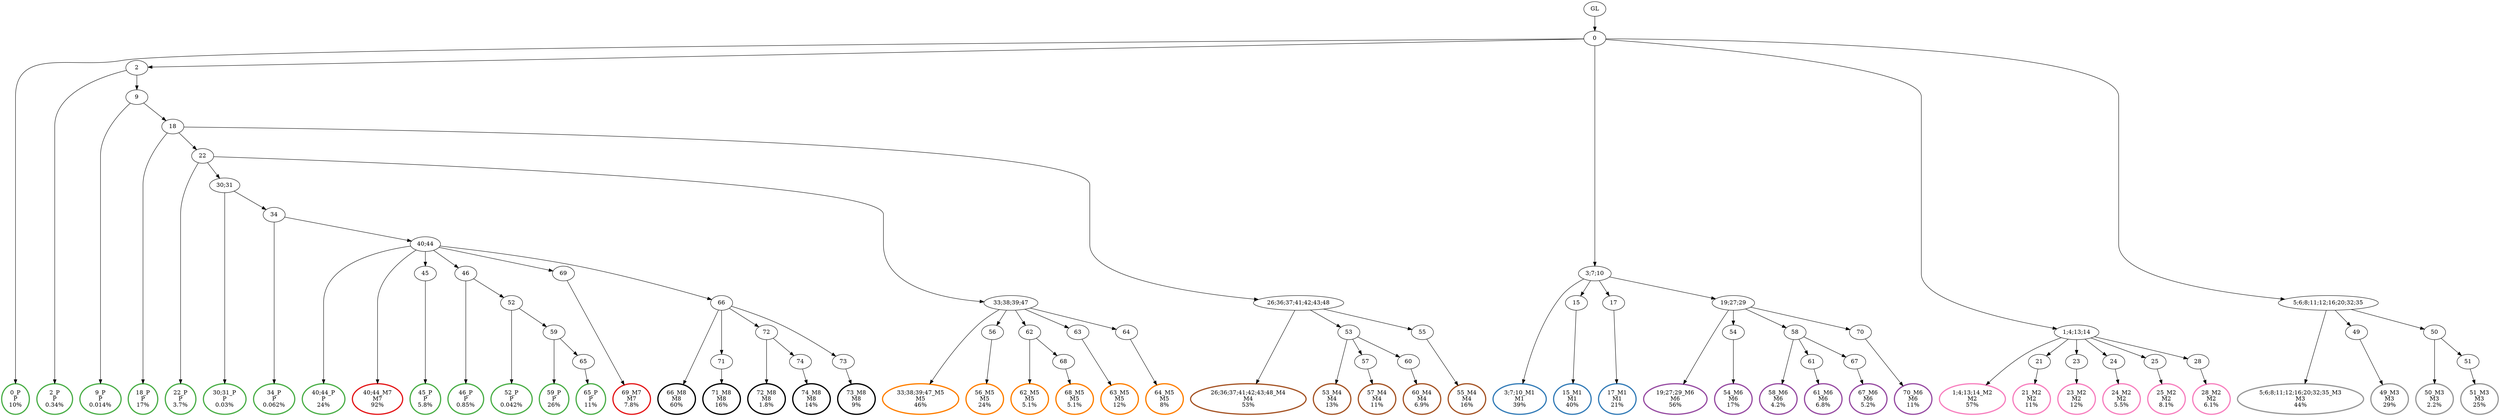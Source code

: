 digraph T {
	{
		rank=same
		97 [penwidth=3,colorscheme=set19,color=3,label="0_P\nP\n10%"]
		95 [penwidth=3,colorscheme=set19,color=3,label="2_P\nP\n0.34%"]
		93 [penwidth=3,colorscheme=set19,color=3,label="9_P\nP\n0.014%"]
		91 [penwidth=3,colorscheme=set19,color=3,label="18_P\nP\n17%"]
		89 [penwidth=3,colorscheme=set19,color=3,label="22_P\nP\n3.7%"]
		87 [penwidth=3,colorscheme=set19,color=3,label="30;31_P\nP\n0.03%"]
		85 [penwidth=3,colorscheme=set19,color=3,label="34_P\nP\n0.062%"]
		83 [penwidth=3,colorscheme=set19,color=3,label="40;44_P\nP\n24%"]
		81 [penwidth=3,colorscheme=set19,color=3,label="45_P\nP\n5.8%"]
		79 [penwidth=3,colorscheme=set19,color=3,label="46_P\nP\n0.85%"]
		77 [penwidth=3,colorscheme=set19,color=3,label="52_P\nP\n0.042%"]
		75 [penwidth=3,colorscheme=set19,color=3,label="59_P\nP\n26%"]
		73 [penwidth=3,colorscheme=set19,color=3,label="65_P\nP\n11%"]
		71 [penwidth=3,colorscheme=set19,color=2,label="3;7;10_M1\nM1\n39%"]
		69 [penwidth=3,colorscheme=set19,color=2,label="15_M1\nM1\n40%"]
		67 [penwidth=3,colorscheme=set19,color=2,label="17_M1\nM1\n21%"]
		65 [penwidth=3,colorscheme=set19,color=8,label="1;4;13;14_M2\nM2\n57%"]
		63 [penwidth=3,colorscheme=set19,color=8,label="21_M2\nM2\n11%"]
		61 [penwidth=3,colorscheme=set19,color=8,label="23_M2\nM2\n12%"]
		59 [penwidth=3,colorscheme=set19,color=8,label="24_M2\nM2\n5.5%"]
		57 [penwidth=3,colorscheme=set19,color=8,label="25_M2\nM2\n8.1%"]
		55 [penwidth=3,colorscheme=set19,color=8,label="28_M2\nM2\n6.1%"]
		53 [penwidth=3,colorscheme=set19,color=9,label="5;6;8;11;12;16;20;32;35_M3\nM3\n44%"]
		51 [penwidth=3,colorscheme=set19,color=9,label="49_M3\nM3\n29%"]
		49 [penwidth=3,colorscheme=set19,color=9,label="50_M3\nM3\n2.2%"]
		47 [penwidth=3,colorscheme=set19,color=9,label="51_M3\nM3\n25%"]
		45 [penwidth=3,colorscheme=set19,color=7,label="26;36;37;41;42;43;48_M4\nM4\n53%"]
		43 [penwidth=3,colorscheme=set19,color=7,label="53_M4\nM4\n13%"]
		41 [penwidth=3,colorscheme=set19,color=7,label="57_M4\nM4\n11%"]
		39 [penwidth=3,colorscheme=set19,color=7,label="60_M4\nM4\n6.9%"]
		37 [penwidth=3,colorscheme=set19,color=7,label="55_M4\nM4\n16%"]
		35 [penwidth=3,colorscheme=set19,color=5,label="33;38;39;47_M5\nM5\n46%"]
		33 [penwidth=3,colorscheme=set19,color=5,label="56_M5\nM5\n24%"]
		31 [penwidth=3,colorscheme=set19,color=5,label="62_M5\nM5\n5.1%"]
		29 [penwidth=3,colorscheme=set19,color=5,label="68_M5\nM5\n5.1%"]
		27 [penwidth=3,colorscheme=set19,color=5,label="63_M5\nM5\n12%"]
		25 [penwidth=3,colorscheme=set19,color=5,label="64_M5\nM5\n8%"]
		23 [penwidth=3,colorscheme=set19,color=4,label="19;27;29_M6\nM6\n56%"]
		21 [penwidth=3,colorscheme=set19,color=4,label="54_M6\nM6\n17%"]
		19 [penwidth=3,colorscheme=set19,color=4,label="58_M6\nM6\n4.2%"]
		17 [penwidth=3,colorscheme=set19,color=4,label="61_M6\nM6\n6.8%"]
		15 [penwidth=3,colorscheme=set19,color=4,label="67_M6\nM6\n5.2%"]
		13 [penwidth=3,colorscheme=set19,color=4,label="70_M6\nM6\n11%"]
		12 [penwidth=3,colorscheme=set19,color=1,label="40;44_M7\nM7\n92%"]
		10 [penwidth=3,colorscheme=set19,color=1,label="69_M7\nM7\n7.8%"]
		8 [penwidth=3,colorscheme=set19,color=10,label="66_M8\nM8\n60%"]
		6 [penwidth=3,colorscheme=set19,color=10,label="71_M8\nM8\n16%"]
		4 [penwidth=3,colorscheme=set19,color=10,label="72_M8\nM8\n1.8%"]
		2 [penwidth=3,colorscheme=set19,color=10,label="74_M8\nM8\n14%"]
		0 [penwidth=3,colorscheme=set19,color=10,label="73_M8\nM8\n9%"]
	}
	99 [label="GL"]
	98 [label="0"]
	96 [label="2"]
	94 [label="9"]
	92 [label="18"]
	90 [label="22"]
	88 [label="30;31"]
	86 [label="34"]
	84 [label="40;44"]
	82 [label="45"]
	80 [label="46"]
	78 [label="52"]
	76 [label="59"]
	74 [label="65"]
	72 [label="3;7;10"]
	70 [label="15"]
	68 [label="17"]
	66 [label="1;4;13;14"]
	64 [label="21"]
	62 [label="23"]
	60 [label="24"]
	58 [label="25"]
	56 [label="28"]
	54 [label="5;6;8;11;12;16;20;32;35"]
	52 [label="49"]
	50 [label="50"]
	48 [label="51"]
	46 [label="26;36;37;41;42;43;48"]
	44 [label="53"]
	42 [label="57"]
	40 [label="60"]
	38 [label="55"]
	36 [label="33;38;39;47"]
	34 [label="56"]
	32 [label="62"]
	30 [label="68"]
	28 [label="63"]
	26 [label="64"]
	24 [label="19;27;29"]
	22 [label="54"]
	20 [label="58"]
	18 [label="61"]
	16 [label="67"]
	14 [label="70"]
	11 [label="69"]
	9 [label="66"]
	7 [label="71"]
	5 [label="72"]
	3 [label="74"]
	1 [label="73"]
	99 -> 98
	98 -> 97
	98 -> 96
	98 -> 72
	98 -> 66
	98 -> 54
	96 -> 95
	96 -> 94
	94 -> 93
	94 -> 92
	92 -> 91
	92 -> 90
	92 -> 46
	90 -> 89
	90 -> 88
	90 -> 36
	88 -> 87
	88 -> 86
	86 -> 85
	86 -> 84
	84 -> 83
	84 -> 82
	84 -> 80
	84 -> 12
	84 -> 11
	84 -> 9
	82 -> 81
	80 -> 79
	80 -> 78
	78 -> 77
	78 -> 76
	76 -> 75
	76 -> 74
	74 -> 73
	72 -> 71
	72 -> 70
	72 -> 68
	72 -> 24
	70 -> 69
	68 -> 67
	66 -> 65
	66 -> 64
	66 -> 62
	66 -> 60
	66 -> 58
	66 -> 56
	64 -> 63
	62 -> 61
	60 -> 59
	58 -> 57
	56 -> 55
	54 -> 53
	54 -> 52
	54 -> 50
	52 -> 51
	50 -> 49
	50 -> 48
	48 -> 47
	46 -> 45
	46 -> 44
	46 -> 38
	44 -> 43
	44 -> 42
	44 -> 40
	42 -> 41
	40 -> 39
	38 -> 37
	36 -> 35
	36 -> 34
	36 -> 32
	36 -> 28
	36 -> 26
	34 -> 33
	32 -> 31
	32 -> 30
	30 -> 29
	28 -> 27
	26 -> 25
	24 -> 23
	24 -> 22
	24 -> 20
	24 -> 14
	22 -> 21
	20 -> 19
	20 -> 18
	20 -> 16
	18 -> 17
	16 -> 15
	14 -> 13
	11 -> 10
	9 -> 8
	9 -> 7
	9 -> 5
	9 -> 1
	7 -> 6
	5 -> 4
	5 -> 3
	3 -> 2
	1 -> 0
}
